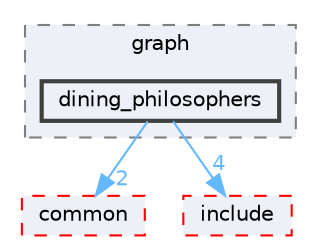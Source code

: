 digraph "external/taskflow/3rd-party/tbb/examples/graph/dining_philosophers"
{
 // LATEX_PDF_SIZE
  bgcolor="transparent";
  edge [fontname=Helvetica,fontsize=10,labelfontname=Helvetica,labelfontsize=10];
  node [fontname=Helvetica,fontsize=10,shape=box,height=0.2,width=0.4];
  compound=true
  subgraph clusterdir_5c1ff9a9d529b3731c40a8c08de40ad5 {
    graph [ bgcolor="#edf0f7", pencolor="grey50", label="graph", fontname=Helvetica,fontsize=10 style="filled,dashed", URL="dir_5c1ff9a9d529b3731c40a8c08de40ad5.html",tooltip=""]
  dir_0b83a42c4f6585c0cd34671dea6ac74b [label="dining_philosophers", fillcolor="#edf0f7", color="grey25", style="filled,bold", URL="dir_0b83a42c4f6585c0cd34671dea6ac74b.html",tooltip=""];
  }
  dir_54703c436fa5ff1ab20c927331cf8a3a [label="common", fillcolor="#edf0f7", color="red", style="filled,dashed", URL="dir_54703c436fa5ff1ab20c927331cf8a3a.html",tooltip=""];
  dir_9a108c806b4257aefe6c62ce1f799fad [label="include", fillcolor="#edf0f7", color="red", style="filled,dashed", URL="dir_9a108c806b4257aefe6c62ce1f799fad.html",tooltip=""];
  dir_0b83a42c4f6585c0cd34671dea6ac74b->dir_54703c436fa5ff1ab20c927331cf8a3a [headlabel="2", labeldistance=1.5 headhref="dir_000203_000148.html" href="dir_000203_000148.html" color="steelblue1" fontcolor="steelblue1"];
  dir_0b83a42c4f6585c0cd34671dea6ac74b->dir_9a108c806b4257aefe6c62ce1f799fad [headlabel="4", labeldistance=1.5 headhref="dir_000203_000389.html" href="dir_000203_000389.html" color="steelblue1" fontcolor="steelblue1"];
}
